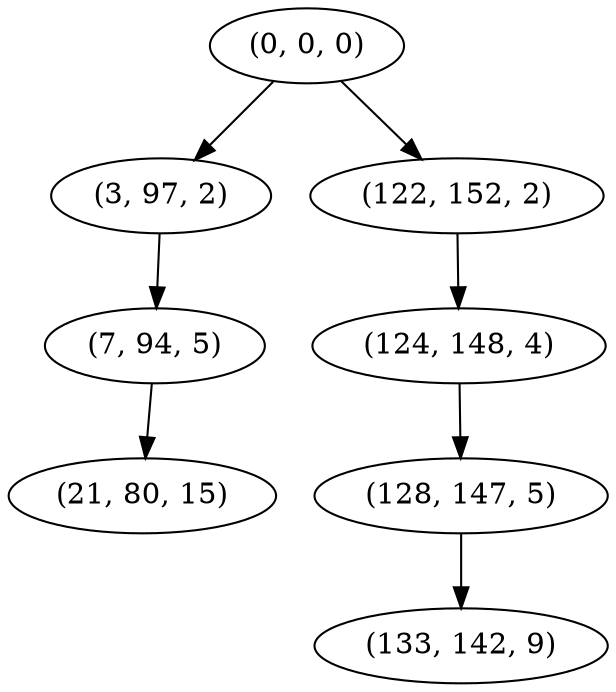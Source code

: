 digraph tree {
    "(0, 0, 0)";
    "(3, 97, 2)";
    "(7, 94, 5)";
    "(21, 80, 15)";
    "(122, 152, 2)";
    "(124, 148, 4)";
    "(128, 147, 5)";
    "(133, 142, 9)";
    "(0, 0, 0)" -> "(3, 97, 2)";
    "(0, 0, 0)" -> "(122, 152, 2)";
    "(3, 97, 2)" -> "(7, 94, 5)";
    "(7, 94, 5)" -> "(21, 80, 15)";
    "(122, 152, 2)" -> "(124, 148, 4)";
    "(124, 148, 4)" -> "(128, 147, 5)";
    "(128, 147, 5)" -> "(133, 142, 9)";
}
